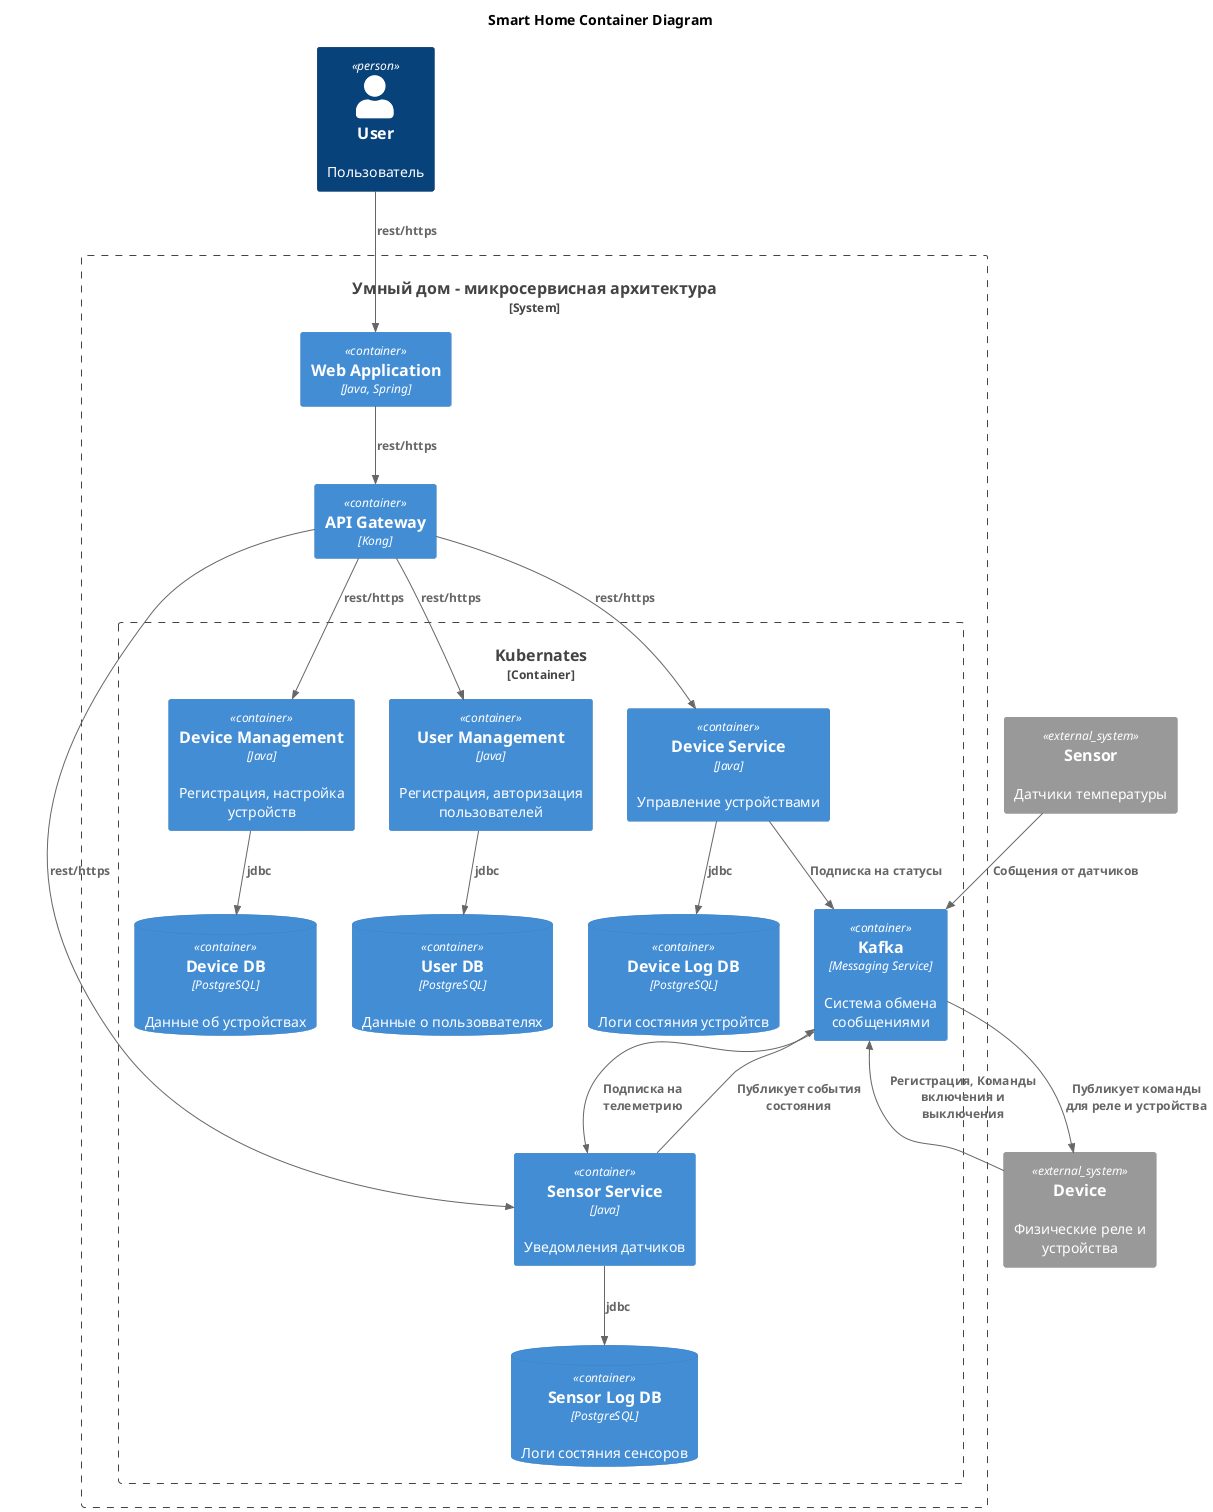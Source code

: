 @startuml

!include <C4/C4_Container>
title Smart Home Container Diagram

Person(User, "User", "Пользователь")

System_Boundary(system, "Умный дом - микросервисная архитектура") {
	Container(webApp, "Web Application", "Java, Spring")
	Container(apiGateway, "API Gateway", "Kong")
	Container_Boundary(microservices, "Kubernates") {
		Container(UserManagement, "User Management", "Java", "Регистрация, авторизация пользователей")
		ContainerDb(UserDB, "User DB", "PostgreSQL", "Данные о пользоввателях")
		
		Container(DeviceManagement, "Device Management", "Java", "Регистрация, настройка устройств")
		ContainerDb(DeviceDB, "Device DB", "PostgreSQL", "Данные об устройствах")
		
		Container(DeviceService, "Device Service", "Java", "Управление устройствами")
		ContainerDb(DeviceLogDB, "Device Log DB", "PostgreSQL", "Логи состяния устройтсв")
		
		Container(SensorService, "Sensor Service", "Java", "Уведомления датчиков")
		ContainerDb(SensorLogDB, "Sensor Log DB", "PostgreSQL", "Логи состяния сенсоров")
		
		Container(Kafka, "Kafka", "Messaging Service", "Система обмена сообщениями")
  }
}

System_Ext(Device, "Device", "Физические реле и устройства")
System_Ext(Sensor, "Sensor", "Датчики температуры")

Rel(User, webApp, "rest/https")
Rel(webApp, apiGateway, "rest/https")
Rel(apiGateway, UserManagement, "rest/https")
Rel(apiGateway, DeviceManagement, "rest/https")
Rel(apiGateway, DeviceService, "rest/https")
Rel(apiGateway, SensorService, "rest/https")

Rel(UserManagement, UserDB, "jdbc")
Rel(DeviceManagement, DeviceDB, "jdbc")
Rel(DeviceService, DeviceLogDB, "jdbc")
Rel(SensorService, SensorLogDB, "jdbc")

Rel(Sensor, Kafka, "Собщения от датчиков")
Rel(Kafka, SensorService, "Подписка на телеметрию")
Rel(SensorService, Kafka, "Публикует события состояния")

Rel(Device, Kafka, "Регистрация, Команды включения и выключения")
Rel(Kafka, Device, "Публикует команды для реле и устройства")
Rel(DeviceService, Kafka, "Подписка на статусы")

@enduml
